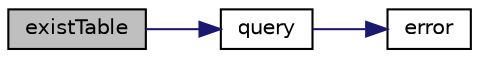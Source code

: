 digraph "existTable"
{
  edge [fontname="Helvetica",fontsize="10",labelfontname="Helvetica",labelfontsize="10"];
  node [fontname="Helvetica",fontsize="10",shape=record];
  rankdir="LR";
  Node27 [label="existTable",height=0.2,width=0.4,color="black", fillcolor="grey75", style="filled", fontcolor="black"];
  Node27 -> Node28 [color="midnightblue",fontsize="10",style="solid",fontname="Helvetica"];
  Node28 [label="query",height=0.2,width=0.4,color="black", fillcolor="white", style="filled",URL="$class_my_sql_conection.html#ac9fddec3f6bd1db128887a1b211d90f0"];
  Node28 -> Node29 [color="midnightblue",fontsize="10",style="solid",fontname="Helvetica"];
  Node29 [label="error",height=0.2,width=0.4,color="black", fillcolor="white", style="filled",URL="$class_my_sql_conection.html#a43b8d30b879d4f09ceb059b02af2bc02"];
}
